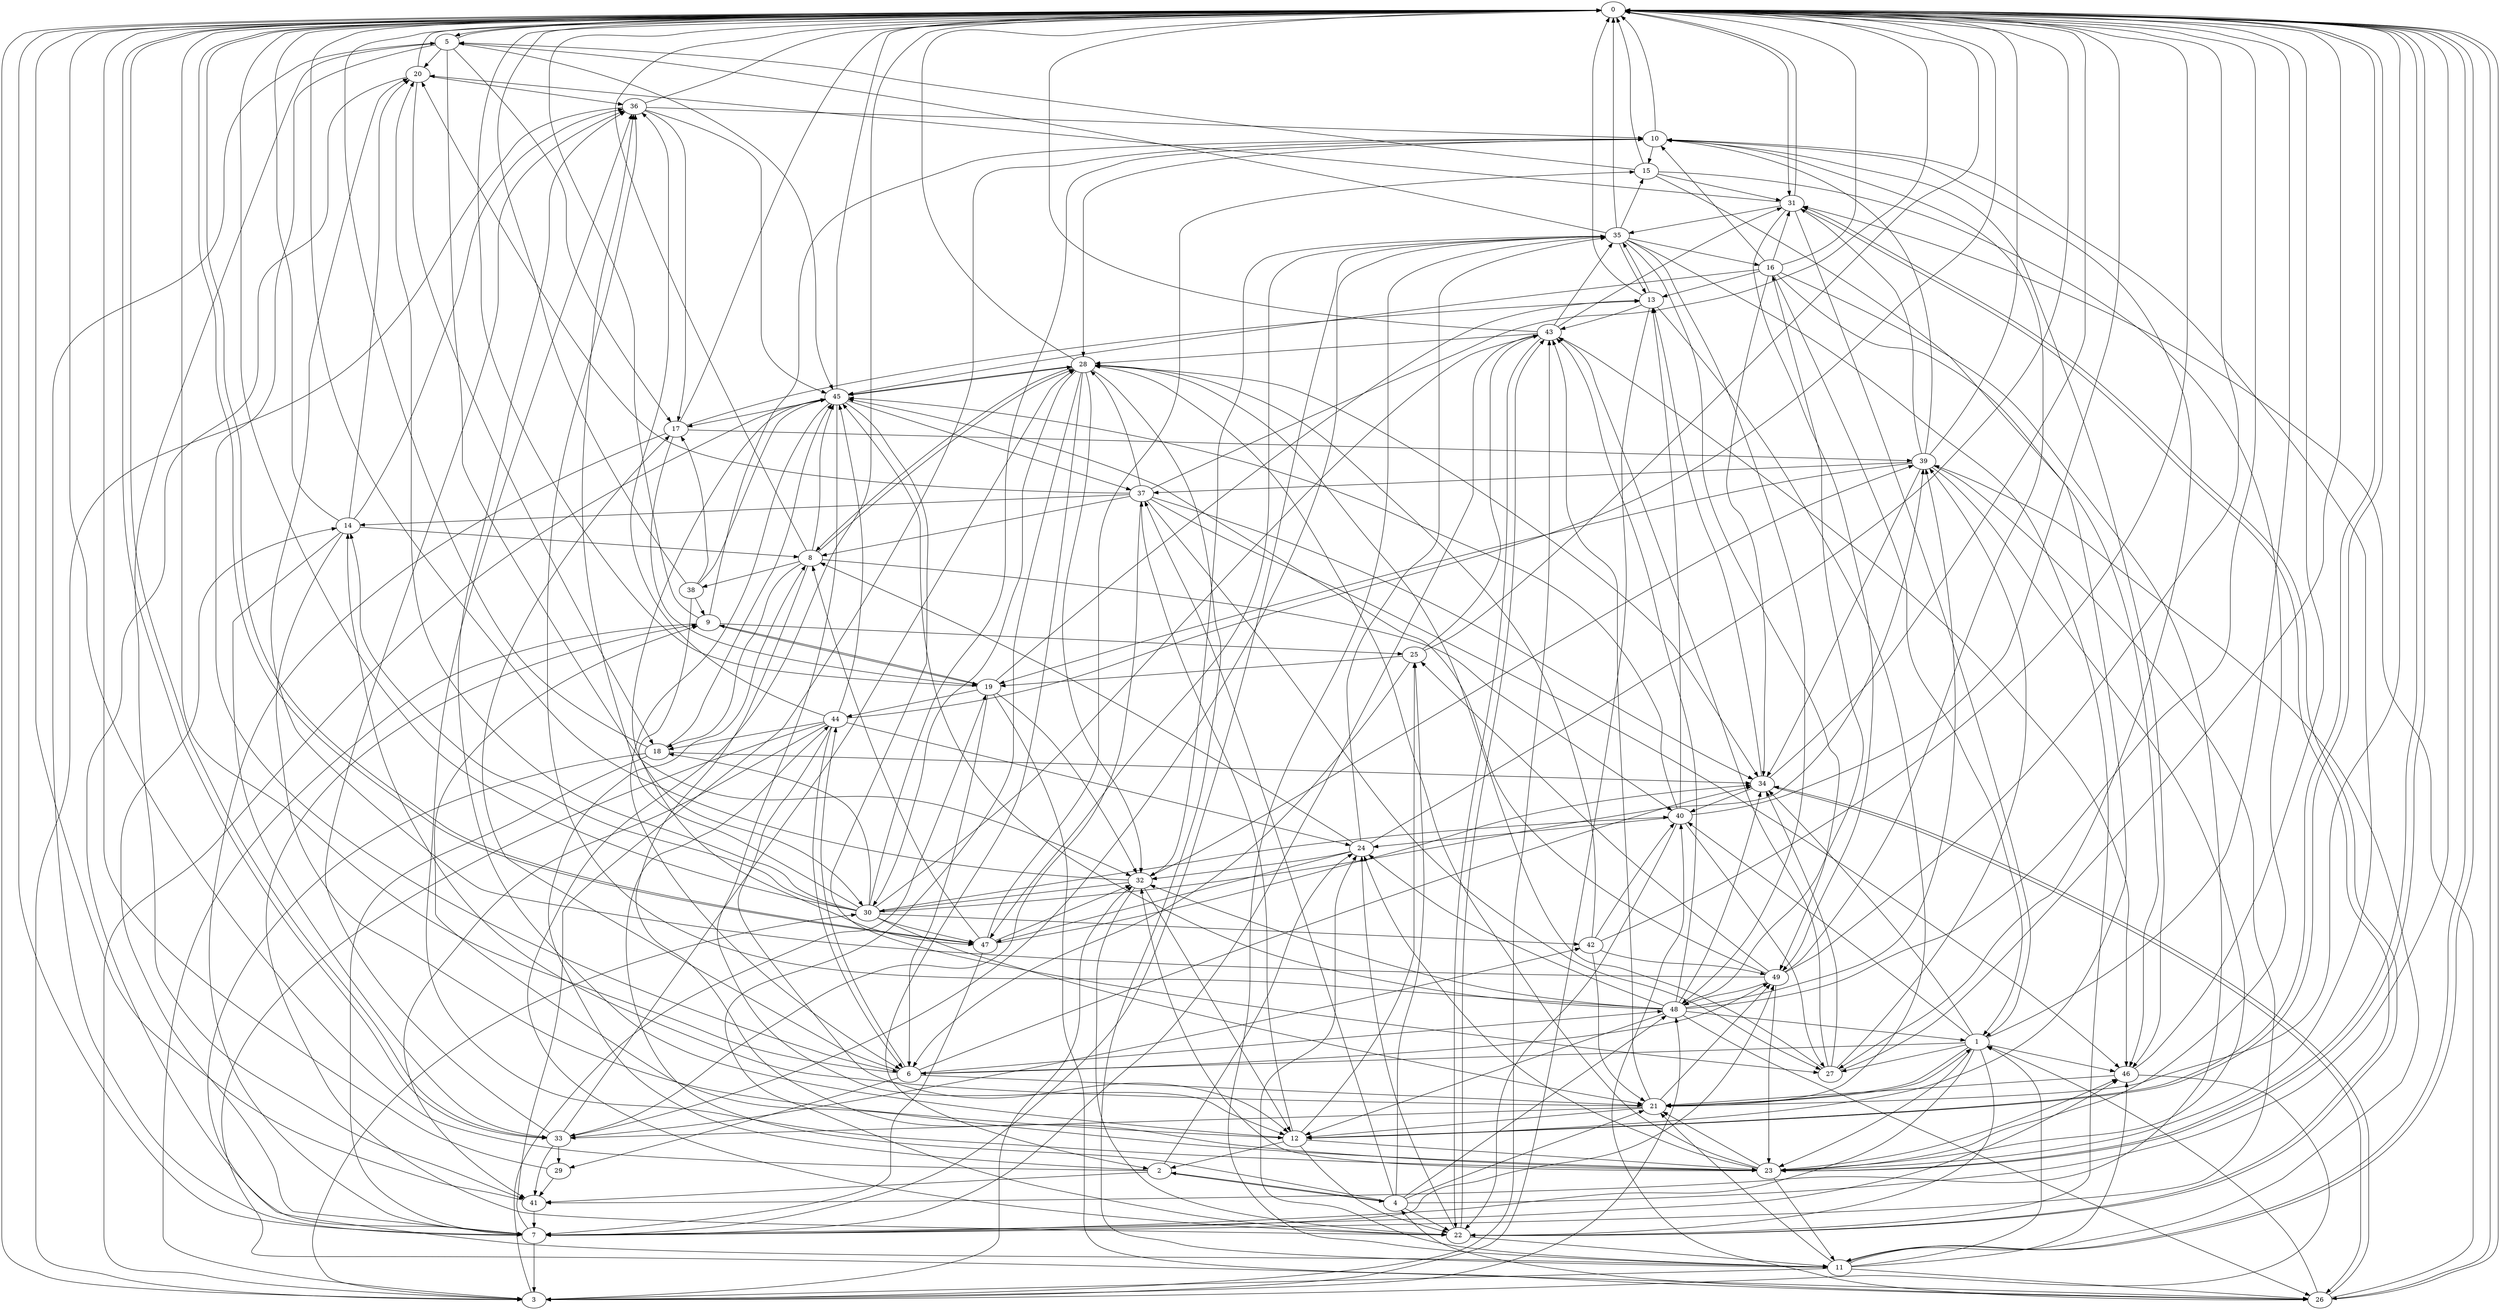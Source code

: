 strict digraph "" {
	0	 [component_delay=3];
	5	 [component_delay=3];
	0 -> 5	 [wire_delay=1];
	11	 [component_delay=3];
	0 -> 11	 [wire_delay=1];
	12	 [component_delay=3];
	0 -> 12	 [wire_delay=1];
	23	 [component_delay=3];
	0 -> 23	 [wire_delay=1];
	26	 [component_delay=3];
	0 -> 26	 [wire_delay=1];
	31	 [component_delay=3];
	0 -> 31	 [wire_delay=1];
	33	 [component_delay=3];
	0 -> 33	 [wire_delay=1];
	47	 [component_delay=3];
	0 -> 47	 [wire_delay=1];
	1	 [component_delay=3];
	1 -> 0	 [wire_delay=1];
	6	 [component_delay=3];
	1 -> 6	 [wire_delay=1];
	7	 [component_delay=3];
	1 -> 7	 [wire_delay=1];
	21	 [component_delay=3];
	1 -> 21	 [wire_delay=1];
	22	 [component_delay=3];
	1 -> 22	 [wire_delay=1];
	1 -> 23	 [wire_delay=1];
	27	 [component_delay=3];
	1 -> 27	 [wire_delay=1];
	34	 [component_delay=3];
	1 -> 34	 [wire_delay=1];
	40	 [component_delay=3];
	1 -> 40	 [wire_delay=1];
	46	 [component_delay=3];
	1 -> 46	 [wire_delay=1];
	2	 [component_delay=3];
	2 -> 0	 [wire_delay=1];
	4	 [component_delay=3];
	2 -> 4	 [wire_delay=1];
	8	 [component_delay=3];
	2 -> 8	 [wire_delay=1];
	24	 [component_delay=3];
	2 -> 24	 [wire_delay=1];
	41	 [component_delay=3];
	2 -> 41	 [wire_delay=1];
	3	 [component_delay=3];
	3 -> 0	 [wire_delay=1];
	19	 [component_delay=3];
	3 -> 19	 [wire_delay=1];
	30	 [component_delay=3];
	3 -> 30	 [wire_delay=1];
	32	 [component_delay=3];
	3 -> 32	 [wire_delay=1];
	43	 [component_delay=3];
	3 -> 43	 [wire_delay=1];
	45	 [component_delay=3];
	3 -> 45	 [wire_delay=1];
	48	 [component_delay=3];
	3 -> 48	 [wire_delay=1];
	4 -> 0	 [wire_delay=1];
	4 -> 2	 [wire_delay=1];
	4 -> 21	 [wire_delay=1];
	4 -> 22	 [wire_delay=1];
	25	 [component_delay=3];
	4 -> 25	 [wire_delay=1];
	37	 [component_delay=3];
	4 -> 37	 [wire_delay=1];
	44	 [component_delay=3];
	4 -> 44	 [wire_delay=1];
	4 -> 48	 [wire_delay=1];
	5 -> 0	 [wire_delay=1];
	5 -> 6	 [wire_delay=1];
	17	 [component_delay=3];
	5 -> 17	 [wire_delay=1];
	20	 [component_delay=3];
	5 -> 20	 [wire_delay=1];
	5 -> 32	 [wire_delay=1];
	5 -> 41	 [wire_delay=1];
	5 -> 45	 [wire_delay=1];
	6 -> 0	 [wire_delay=1];
	6 -> 17	 [wire_delay=1];
	6 -> 21	 [wire_delay=1];
	29	 [component_delay=3];
	6 -> 29	 [wire_delay=1];
	6 -> 34	 [wire_delay=1];
	6 -> 44	 [wire_delay=1];
	6 -> 48	 [wire_delay=1];
	49	 [component_delay=3];
	6 -> 49	 [wire_delay=1];
	7 -> 0	 [wire_delay=1];
	7 -> 3	 [wire_delay=1];
	7 -> 5	 [wire_delay=1];
	10	 [component_delay=3];
	7 -> 10	 [wire_delay=1];
	14	 [component_delay=3];
	7 -> 14	 [wire_delay=1];
	35	 [component_delay=3];
	7 -> 35	 [wire_delay=1];
	7 -> 46	 [wire_delay=1];
	7 -> 49	 [wire_delay=1];
	8 -> 0	 [wire_delay=1];
	18	 [component_delay=3];
	8 -> 18	 [wire_delay=1];
	8 -> 23	 [wire_delay=1];
	28	 [component_delay=3];
	8 -> 28	 [wire_delay=1];
	38	 [component_delay=3];
	8 -> 38	 [wire_delay=1];
	8 -> 40	 [wire_delay=1];
	8 -> 45	 [wire_delay=1];
	9	 [component_delay=3];
	9 -> 0	 [wire_delay=1];
	9 -> 3	 [wire_delay=1];
	9 -> 10	 [wire_delay=1];
	9 -> 19	 [wire_delay=1];
	9 -> 25	 [wire_delay=1];
	10 -> 0	 [wire_delay=1];
	15	 [component_delay=3];
	10 -> 15	 [wire_delay=1];
	10 -> 27	 [wire_delay=1];
	10 -> 28	 [wire_delay=1];
	10 -> 46	 [wire_delay=1];
	11 -> 0	 [wire_delay=1];
	11 -> 1	 [wire_delay=1];
	11 -> 3	 [wire_delay=1];
	11 -> 21	 [wire_delay=1];
	11 -> 24	 [wire_delay=1];
	11 -> 26	 [wire_delay=1];
	39	 [component_delay=3];
	11 -> 39	 [wire_delay=1];
	11 -> 46	 [wire_delay=1];
	12 -> 0	 [wire_delay=1];
	12 -> 2	 [wire_delay=1];
	12 -> 22	 [wire_delay=1];
	12 -> 23	 [wire_delay=1];
	12 -> 25	 [wire_delay=1];
	36	 [component_delay=3];
	12 -> 36	 [wire_delay=1];
	12 -> 37	 [wire_delay=1];
	13	 [component_delay=3];
	13 -> 0	 [wire_delay=1];
	13 -> 3	 [wire_delay=1];
	13 -> 21	 [wire_delay=1];
	13 -> 35	 [wire_delay=1];
	13 -> 43	 [wire_delay=1];
	14 -> 0	 [wire_delay=1];
	14 -> 8	 [wire_delay=1];
	14 -> 12	 [wire_delay=1];
	14 -> 20	 [wire_delay=1];
	14 -> 33	 [wire_delay=1];
	14 -> 36	 [wire_delay=1];
	15 -> 0	 [wire_delay=1];
	15 -> 5	 [wire_delay=1];
	15 -> 12	 [wire_delay=1];
	15 -> 23	 [wire_delay=1];
	15 -> 31	 [wire_delay=1];
	16	 [component_delay=3];
	16 -> 0	 [wire_delay=1];
	16 -> 1	 [wire_delay=1];
	16 -> 10	 [wire_delay=1];
	16 -> 13	 [wire_delay=1];
	16 -> 31	 [wire_delay=1];
	16 -> 34	 [wire_delay=1];
	16 -> 41	 [wire_delay=1];
	16 -> 45	 [wire_delay=1];
	16 -> 46	 [wire_delay=1];
	17 -> 0	 [wire_delay=1];
	17 -> 7	 [wire_delay=1];
	17 -> 13	 [wire_delay=1];
	17 -> 19	 [wire_delay=1];
	17 -> 39	 [wire_delay=1];
	18 -> 0	 [wire_delay=1];
	18 -> 7	 [wire_delay=1];
	18 -> 11	 [wire_delay=1];
	18 -> 34	 [wire_delay=1];
	18 -> 45	 [wire_delay=1];
	19 -> 0	 [wire_delay=1];
	19 -> 6	 [wire_delay=1];
	19 -> 9	 [wire_delay=1];
	19 -> 13	 [wire_delay=1];
	19 -> 26	 [wire_delay=1];
	19 -> 32	 [wire_delay=1];
	19 -> 44	 [wire_delay=1];
	20 -> 0	 [wire_delay=1];
	20 -> 7	 [wire_delay=1];
	20 -> 18	 [wire_delay=1];
	20 -> 36	 [wire_delay=1];
	21 -> 0	 [wire_delay=1];
	21 -> 1	 [wire_delay=1];
	21 -> 12	 [wire_delay=1];
	21 -> 14	 [wire_delay=1];
	21 -> 33	 [wire_delay=1];
	21 -> 43	 [wire_delay=1];
	21 -> 49	 [wire_delay=1];
	22 -> 0	 [wire_delay=1];
	22 -> 9	 [wire_delay=1];
	22 -> 11	 [wire_delay=1];
	22 -> 24	 [wire_delay=1];
	22 -> 31	 [wire_delay=1];
	22 -> 43	 [wire_delay=1];
	23 -> 0	 [wire_delay=1];
	23 -> 9	 [wire_delay=1];
	23 -> 10	 [wire_delay=1];
	23 -> 11	 [wire_delay=1];
	23 -> 21	 [wire_delay=1];
	23 -> 24	 [wire_delay=1];
	23 -> 28	 [wire_delay=1];
	23 -> 32	 [wire_delay=1];
	23 -> 36	 [wire_delay=1];
	23 -> 46	 [wire_delay=1];
	24 -> 0	 [wire_delay=1];
	24 -> 8	 [wire_delay=1];
	24 -> 32	 [wire_delay=1];
	24 -> 35	 [wire_delay=1];
	24 -> 47	 [wire_delay=1];
	25 -> 0	 [wire_delay=1];
	25 -> 6	 [wire_delay=1];
	25 -> 19	 [wire_delay=1];
	25 -> 43	 [wire_delay=1];
	26 -> 0	 [wire_delay=1];
	26 -> 1	 [wire_delay=1];
	26 -> 4	 [wire_delay=1];
	26 -> 31	 [wire_delay=1];
	26 -> 34	 [wire_delay=1];
	26 -> 40	 [wire_delay=1];
	27 -> 0	 [wire_delay=1];
	27 -> 28	 [wire_delay=1];
	27 -> 34	 [wire_delay=1];
	27 -> 39	 [wire_delay=1];
	27 -> 43	 [wire_delay=1];
	28 -> 0	 [wire_delay=1];
	28 -> 2	 [wire_delay=1];
	28 -> 8	 [wire_delay=1];
	28 -> 11	 [wire_delay=1];
	28 -> 22	 [wire_delay=1];
	28 -> 30	 [wire_delay=1];
	28 -> 32	 [wire_delay=1];
	28 -> 34	 [wire_delay=1];
	28 -> 45	 [wire_delay=1];
	29 -> 0	 [wire_delay=1];
	29 -> 41	 [wire_delay=1];
	30 -> 0	 [wire_delay=1];
	30 -> 10	 [wire_delay=1];
	30 -> 14	 [wire_delay=1];
	30 -> 18	 [wire_delay=1];
	30 -> 20	 [wire_delay=1];
	30 -> 21	 [wire_delay=1];
	30 -> 36	 [wire_delay=1];
	30 -> 39	 [wire_delay=1];
	30 -> 40	 [wire_delay=1];
	42	 [component_delay=3];
	30 -> 42	 [wire_delay=1];
	30 -> 43	 [wire_delay=1];
	30 -> 47	 [wire_delay=1];
	31 -> 0	 [wire_delay=1];
	31 -> 1	 [wire_delay=1];
	31 -> 20	 [wire_delay=1];
	31 -> 22	 [wire_delay=1];
	31 -> 35	 [wire_delay=1];
	31 -> 49	 [wire_delay=1];
	32 -> 0	 [wire_delay=1];
	32 -> 12	 [wire_delay=1];
	32 -> 22	 [wire_delay=1];
	32 -> 30	 [wire_delay=1];
	32 -> 39	 [wire_delay=1];
	33 -> 0	 [wire_delay=1];
	33 -> 28	 [wire_delay=1];
	33 -> 29	 [wire_delay=1];
	33 -> 35	 [wire_delay=1];
	33 -> 36	 [wire_delay=1];
	33 -> 41	 [wire_delay=1];
	33 -> 42	 [wire_delay=1];
	34 -> 0	 [wire_delay=1];
	34 -> 13	 [wire_delay=1];
	34 -> 26	 [wire_delay=1];
	34 -> 40	 [wire_delay=1];
	35 -> 0	 [wire_delay=1];
	35 -> 5	 [wire_delay=1];
	35 -> 11	 [wire_delay=1];
	35 -> 13	 [wire_delay=1];
	35 -> 15	 [wire_delay=1];
	35 -> 16	 [wire_delay=1];
	35 -> 22	 [wire_delay=1];
	35 -> 32	 [wire_delay=1];
	35 -> 47	 [wire_delay=1];
	35 -> 48	 [wire_delay=1];
	35 -> 49	 [wire_delay=1];
	36 -> 0	 [wire_delay=1];
	36 -> 3	 [wire_delay=1];
	36 -> 10	 [wire_delay=1];
	36 -> 17	 [wire_delay=1];
	36 -> 45	 [wire_delay=1];
	37 -> 0	 [wire_delay=1];
	37 -> 8	 [wire_delay=1];
	37 -> 14	 [wire_delay=1];
	37 -> 20	 [wire_delay=1];
	37 -> 27	 [wire_delay=1];
	37 -> 28	 [wire_delay=1];
	37 -> 33	 [wire_delay=1];
	37 -> 34	 [wire_delay=1];
	37 -> 46	 [wire_delay=1];
	38 -> 0	 [wire_delay=1];
	38 -> 9	 [wire_delay=1];
	38 -> 17	 [wire_delay=1];
	38 -> 45	 [wire_delay=1];
	38 -> 47	 [wire_delay=1];
	39 -> 0	 [wire_delay=1];
	39 -> 7	 [wire_delay=1];
	39 -> 10	 [wire_delay=1];
	39 -> 19	 [wire_delay=1];
	39 -> 23	 [wire_delay=1];
	39 -> 31	 [wire_delay=1];
	39 -> 34	 [wire_delay=1];
	39 -> 37	 [wire_delay=1];
	40 -> 0	 [wire_delay=1];
	40 -> 13	 [wire_delay=1];
	40 -> 22	 [wire_delay=1];
	40 -> 24	 [wire_delay=1];
	40 -> 27	 [wire_delay=1];
	40 -> 45	 [wire_delay=1];
	41 -> 0	 [wire_delay=1];
	41 -> 7	 [wire_delay=1];
	42 -> 0	 [wire_delay=1];
	42 -> 21	 [wire_delay=1];
	42 -> 28	 [wire_delay=1];
	42 -> 40	 [wire_delay=1];
	42 -> 49	 [wire_delay=1];
	43 -> 0	 [wire_delay=1];
	43 -> 7	 [wire_delay=1];
	43 -> 22	 [wire_delay=1];
	43 -> 28	 [wire_delay=1];
	43 -> 31	 [wire_delay=1];
	43 -> 35	 [wire_delay=1];
	43 -> 46	 [wire_delay=1];
	44 -> 0	 [wire_delay=1];
	44 -> 6	 [wire_delay=1];
	44 -> 12	 [wire_delay=1];
	44 -> 18	 [wire_delay=1];
	44 -> 24	 [wire_delay=1];
	44 -> 26	 [wire_delay=1];
	44 -> 36	 [wire_delay=1];
	44 -> 41	 [wire_delay=1];
	44 -> 45	 [wire_delay=1];
	45 -> 0	 [wire_delay=1];
	45 -> 6	 [wire_delay=1];
	45 -> 12	 [wire_delay=1];
	45 -> 17	 [wire_delay=1];
	45 -> 27	 [wire_delay=1];
	45 -> 28	 [wire_delay=1];
	45 -> 30	 [wire_delay=1];
	45 -> 37	 [wire_delay=1];
	46 -> 0	 [wire_delay=1];
	46 -> 3	 [wire_delay=1];
	46 -> 21	 [wire_delay=1];
	47 -> 0	 [wire_delay=1];
	47 -> 7	 [wire_delay=1];
	47 -> 8	 [wire_delay=1];
	47 -> 15	 [wire_delay=1];
	47 -> 32	 [wire_delay=1];
	47 -> 34	 [wire_delay=1];
	48 -> 0	 [wire_delay=1];
	48 -> 1	 [wire_delay=1];
	48 -> 12	 [wire_delay=1];
	48 -> 16	 [wire_delay=1];
	48 -> 24	 [wire_delay=1];
	48 -> 26	 [wire_delay=1];
	48 -> 32	 [wire_delay=1];
	48 -> 34	 [wire_delay=1];
	48 -> 36	 [wire_delay=1];
	48 -> 39	 [wire_delay=1];
	48 -> 43	 [wire_delay=1];
	48 -> 45	 [wire_delay=1];
	49 -> 0	 [wire_delay=1];
	49 -> 10	 [wire_delay=1];
	49 -> 20	 [wire_delay=1];
	49 -> 23	 [wire_delay=1];
	49 -> 25	 [wire_delay=1];
	49 -> 45	 [wire_delay=1];
	49 -> 48	 [wire_delay=1];
}
